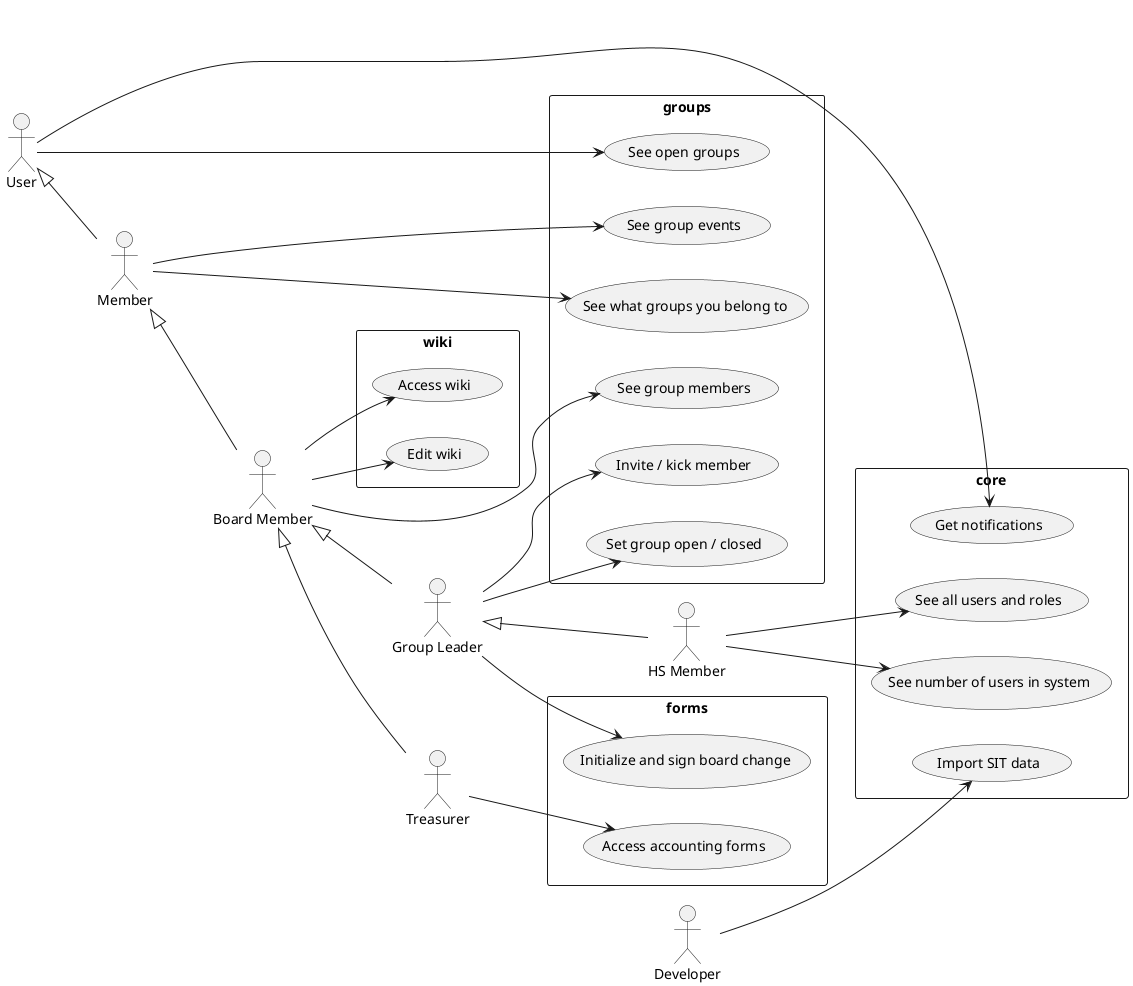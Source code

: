 @startuml

left to right direction
:HS Member: as HS
:Group Leader: as Leader
:Treasurer: as Treasurer
:Board Member: as BoardMember
:Member: as Member
:User: as User
:Developer: as Developer

Leader <|-- HS
BoardMember <|-- Leader
BoardMember <|-- Treasurer
Member <|-- BoardMember
User <|-- Member

rectangle core {
    HS --> (See number of users in system)
    HS --> (See all users and roles)
    User --> (Get notifications)
    Developer --> (Import SIT data)
}

rectangle groups {
    Leader --> (Set group open / closed)
    Leader --> (Invite / kick member)
    BoardMember -> (See group members)
    Member --> (See what groups you belong to)
    Member --> (See group events)
    User --> (See open groups)
}

rectangle forms {
    Leader --> (Initialize and sign board change)
    Treasurer --> (Access accounting forms)
}

rectangle wiki {
    BoardMember --> (Access wiki)
    BoardMember --> (Edit wiki)
}

@enduml
